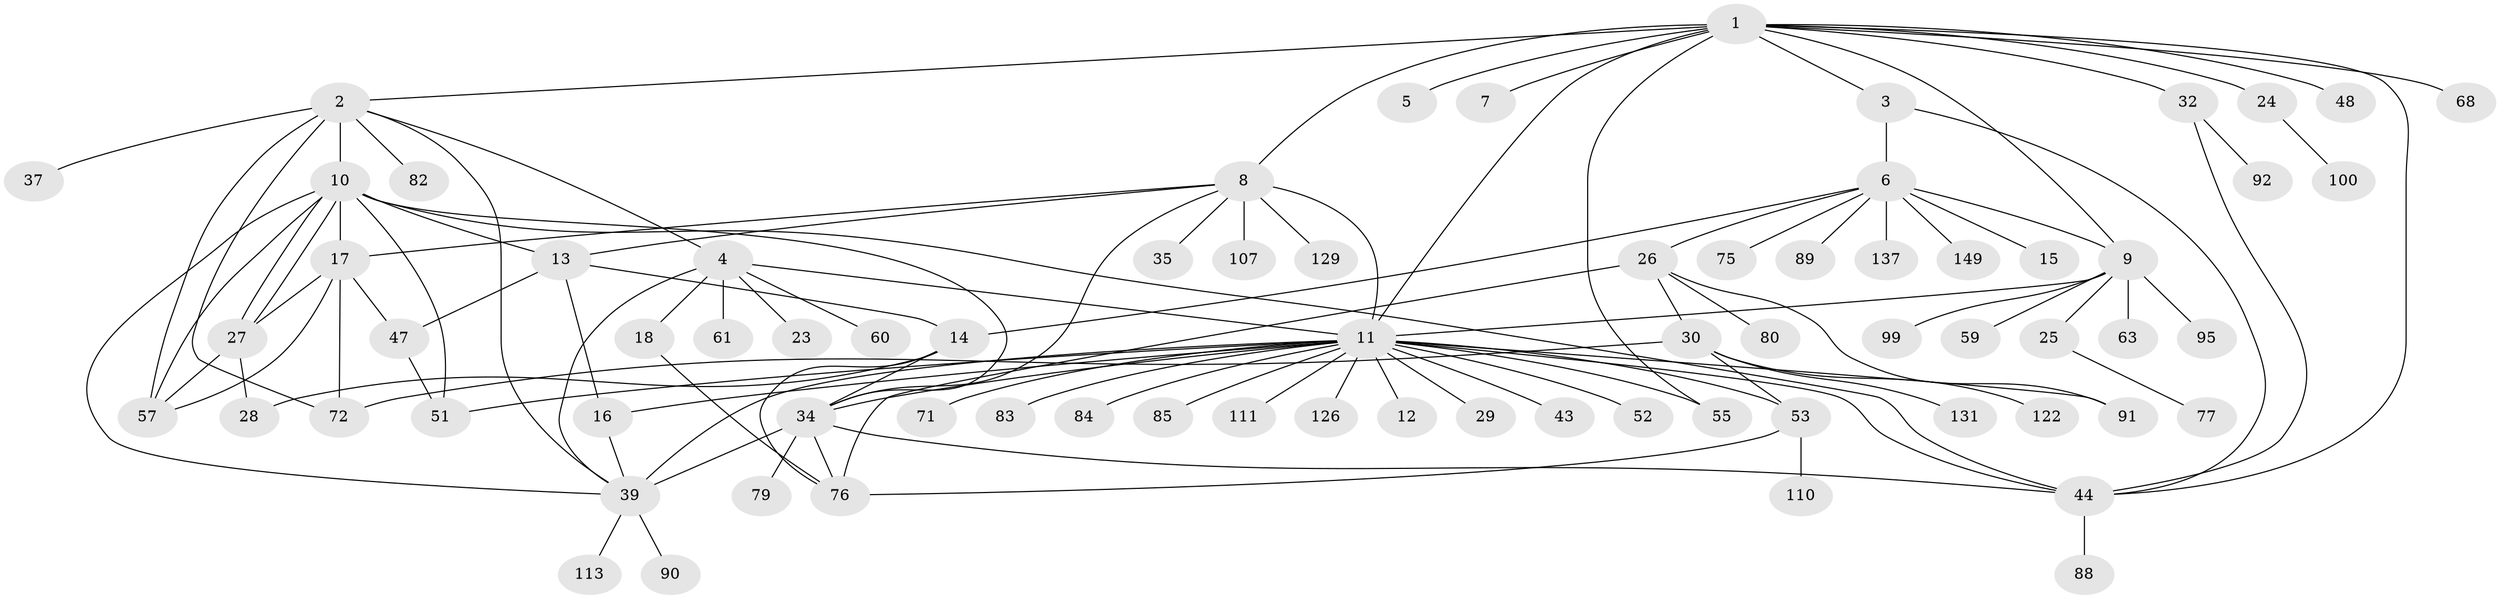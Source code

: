 // original degree distribution, {14: 0.006711409395973154, 9: 0.040268456375838924, 5: 0.06040268456375839, 7: 0.020134228187919462, 1: 0.4899328859060403, 10: 0.006711409395973154, 19: 0.006711409395973154, 3: 0.08053691275167785, 4: 0.06040268456375839, 2: 0.2080536912751678, 12: 0.006711409395973154, 8: 0.006711409395973154, 6: 0.006711409395973154}
// Generated by graph-tools (version 1.1) at 2025/14/03/09/25 04:14:31]
// undirected, 74 vertices, 112 edges
graph export_dot {
graph [start="1"]
  node [color=gray90,style=filled];
  1 [super="+94"];
  2;
  3 [super="+31+45+142"];
  4;
  5;
  6 [super="+21"];
  7;
  8;
  9;
  10 [super="+74+141+78+33+65+20+36"];
  11 [super="+22+46"];
  12;
  13 [super="+96"];
  14 [super="+41+124"];
  15 [super="+19"];
  16;
  17 [super="+56"];
  18;
  23;
  24;
  25;
  26 [super="+38+136"];
  27;
  28;
  29;
  30;
  32 [super="+73"];
  34 [super="+130+140+133+101"];
  35;
  37;
  39 [super="+50"];
  43;
  44;
  47;
  48;
  51 [super="+58"];
  52;
  53 [super="+70+93"];
  55;
  57 [super="+106+108+119"];
  59;
  60;
  61;
  63 [super="+67"];
  68;
  71 [super="+138"];
  72 [super="+87"];
  75;
  76 [super="+104"];
  77 [super="+123"];
  79 [super="+132"];
  80;
  82;
  83;
  84;
  85;
  88;
  89;
  90;
  91 [super="+120+97"];
  92;
  95;
  99;
  100;
  107;
  110;
  111 [super="+118"];
  113;
  122;
  126;
  129;
  131;
  137;
  149;
  1 -- 2;
  1 -- 3;
  1 -- 5;
  1 -- 7;
  1 -- 8 [weight=2];
  1 -- 9;
  1 -- 24;
  1 -- 32;
  1 -- 44;
  1 -- 48;
  1 -- 55;
  1 -- 68;
  1 -- 11;
  2 -- 4;
  2 -- 10 [weight=2];
  2 -- 37;
  2 -- 39;
  2 -- 57;
  2 -- 72;
  2 -- 82;
  3 -- 6;
  3 -- 44;
  4 -- 11;
  4 -- 18;
  4 -- 23;
  4 -- 60;
  4 -- 61;
  4 -- 39;
  6 -- 9;
  6 -- 14;
  6 -- 15;
  6 -- 75;
  6 -- 89;
  6 -- 137;
  6 -- 149 [weight=2];
  6 -- 26;
  8 -- 11;
  8 -- 13;
  8 -- 17;
  8 -- 34;
  8 -- 35;
  8 -- 107;
  8 -- 129;
  9 -- 25;
  9 -- 59;
  9 -- 63;
  9 -- 95;
  9 -- 99;
  9 -- 11 [weight=2];
  10 -- 27;
  10 -- 27;
  10 -- 44;
  10 -- 17 [weight=2];
  10 -- 34;
  10 -- 51;
  10 -- 57;
  10 -- 13;
  10 -- 39;
  11 -- 12;
  11 -- 16;
  11 -- 34 [weight=2];
  11 -- 43;
  11 -- 44;
  11 -- 55;
  11 -- 71;
  11 -- 84;
  11 -- 85;
  11 -- 111;
  11 -- 126;
  11 -- 53 [weight=3];
  11 -- 39 [weight=3];
  11 -- 83;
  11 -- 52;
  11 -- 91;
  11 -- 29;
  11 -- 51;
  13 -- 47;
  13 -- 16;
  13 -- 14;
  14 -- 34;
  14 -- 28;
  14 -- 76;
  16 -- 39;
  17 -- 57;
  17 -- 72;
  17 -- 27;
  17 -- 47;
  18 -- 76;
  24 -- 100;
  25 -- 77;
  26 -- 30;
  26 -- 80;
  26 -- 91;
  26 -- 76;
  27 -- 28;
  27 -- 57;
  30 -- 72;
  30 -- 122;
  30 -- 131;
  30 -- 53;
  32 -- 44;
  32 -- 92;
  34 -- 76;
  34 -- 79;
  34 -- 44;
  34 -- 39;
  39 -- 113;
  39 -- 90;
  44 -- 88;
  47 -- 51;
  53 -- 110;
  53 -- 76;
}
